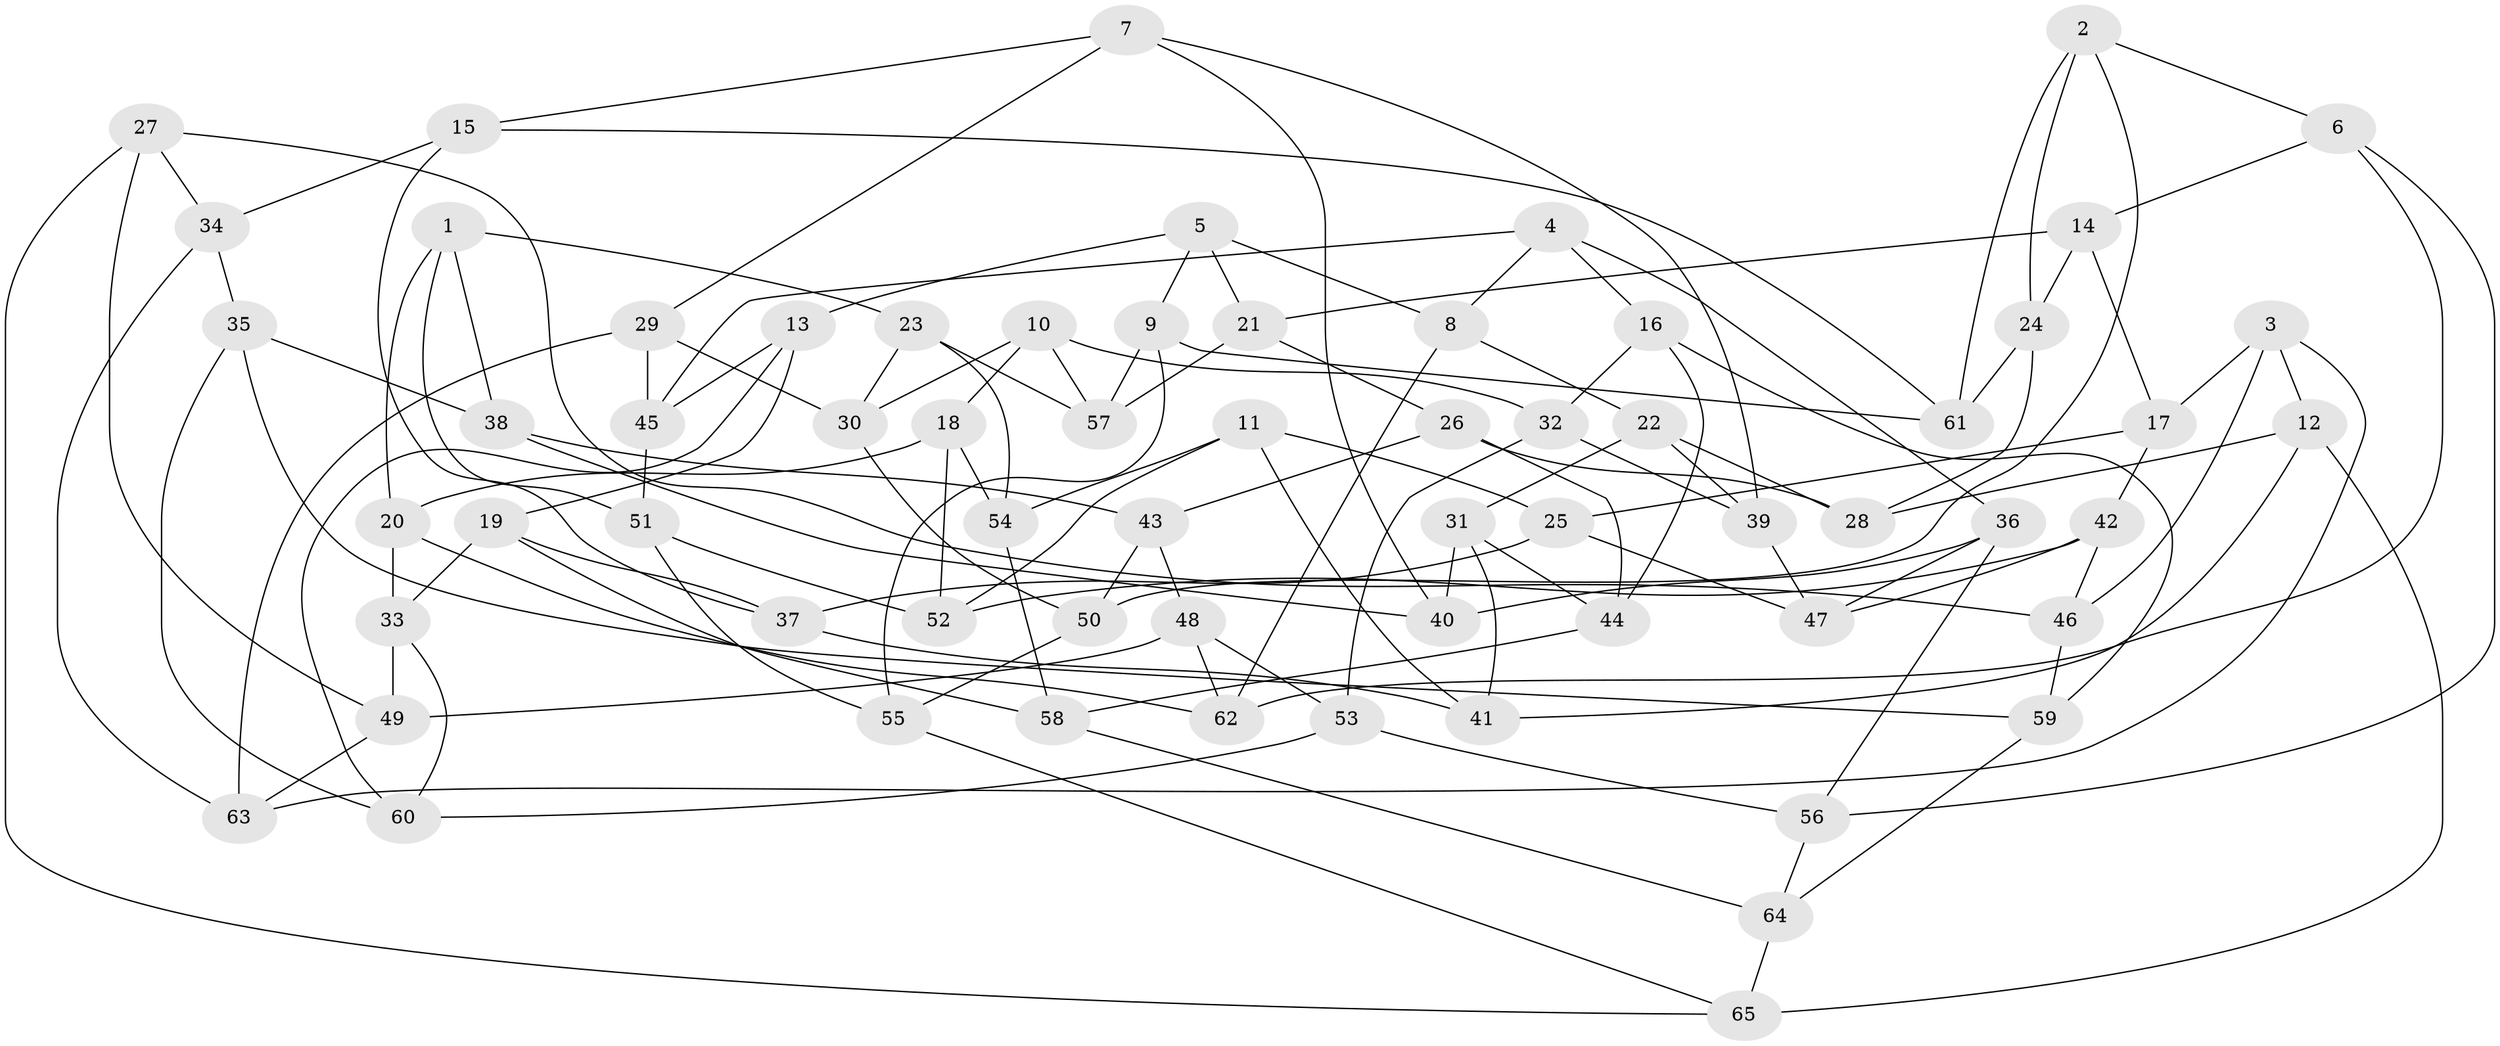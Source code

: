 // coarse degree distribution, {6: 0.6052631578947368, 5: 0.10526315789473684, 4: 0.2894736842105263}
// Generated by graph-tools (version 1.1) at 2025/52/02/27/25 19:52:32]
// undirected, 65 vertices, 130 edges
graph export_dot {
graph [start="1"]
  node [color=gray90,style=filled];
  1;
  2;
  3;
  4;
  5;
  6;
  7;
  8;
  9;
  10;
  11;
  12;
  13;
  14;
  15;
  16;
  17;
  18;
  19;
  20;
  21;
  22;
  23;
  24;
  25;
  26;
  27;
  28;
  29;
  30;
  31;
  32;
  33;
  34;
  35;
  36;
  37;
  38;
  39;
  40;
  41;
  42;
  43;
  44;
  45;
  46;
  47;
  48;
  49;
  50;
  51;
  52;
  53;
  54;
  55;
  56;
  57;
  58;
  59;
  60;
  61;
  62;
  63;
  64;
  65;
  1 -- 20;
  1 -- 23;
  1 -- 51;
  1 -- 38;
  2 -- 61;
  2 -- 6;
  2 -- 50;
  2 -- 24;
  3 -- 46;
  3 -- 12;
  3 -- 63;
  3 -- 17;
  4 -- 36;
  4 -- 8;
  4 -- 45;
  4 -- 16;
  5 -- 21;
  5 -- 13;
  5 -- 9;
  5 -- 8;
  6 -- 62;
  6 -- 14;
  6 -- 56;
  7 -- 39;
  7 -- 29;
  7 -- 15;
  7 -- 40;
  8 -- 62;
  8 -- 22;
  9 -- 55;
  9 -- 61;
  9 -- 57;
  10 -- 18;
  10 -- 32;
  10 -- 57;
  10 -- 30;
  11 -- 41;
  11 -- 52;
  11 -- 54;
  11 -- 25;
  12 -- 28;
  12 -- 41;
  12 -- 65;
  13 -- 19;
  13 -- 45;
  13 -- 60;
  14 -- 17;
  14 -- 21;
  14 -- 24;
  15 -- 61;
  15 -- 34;
  15 -- 37;
  16 -- 32;
  16 -- 44;
  16 -- 59;
  17 -- 25;
  17 -- 42;
  18 -- 20;
  18 -- 54;
  18 -- 52;
  19 -- 37;
  19 -- 33;
  19 -- 58;
  20 -- 62;
  20 -- 33;
  21 -- 26;
  21 -- 57;
  22 -- 31;
  22 -- 28;
  22 -- 39;
  23 -- 30;
  23 -- 57;
  23 -- 54;
  24 -- 28;
  24 -- 61;
  25 -- 37;
  25 -- 47;
  26 -- 28;
  26 -- 44;
  26 -- 43;
  27 -- 34;
  27 -- 49;
  27 -- 46;
  27 -- 65;
  29 -- 30;
  29 -- 63;
  29 -- 45;
  30 -- 50;
  31 -- 41;
  31 -- 40;
  31 -- 44;
  32 -- 53;
  32 -- 39;
  33 -- 49;
  33 -- 60;
  34 -- 35;
  34 -- 63;
  35 -- 38;
  35 -- 60;
  35 -- 59;
  36 -- 40;
  36 -- 47;
  36 -- 56;
  37 -- 41;
  38 -- 40;
  38 -- 43;
  39 -- 47;
  42 -- 47;
  42 -- 52;
  42 -- 46;
  43 -- 48;
  43 -- 50;
  44 -- 58;
  45 -- 51;
  46 -- 59;
  48 -- 53;
  48 -- 62;
  48 -- 49;
  49 -- 63;
  50 -- 55;
  51 -- 52;
  51 -- 55;
  53 -- 60;
  53 -- 56;
  54 -- 58;
  55 -- 65;
  56 -- 64;
  58 -- 64;
  59 -- 64;
  64 -- 65;
}
